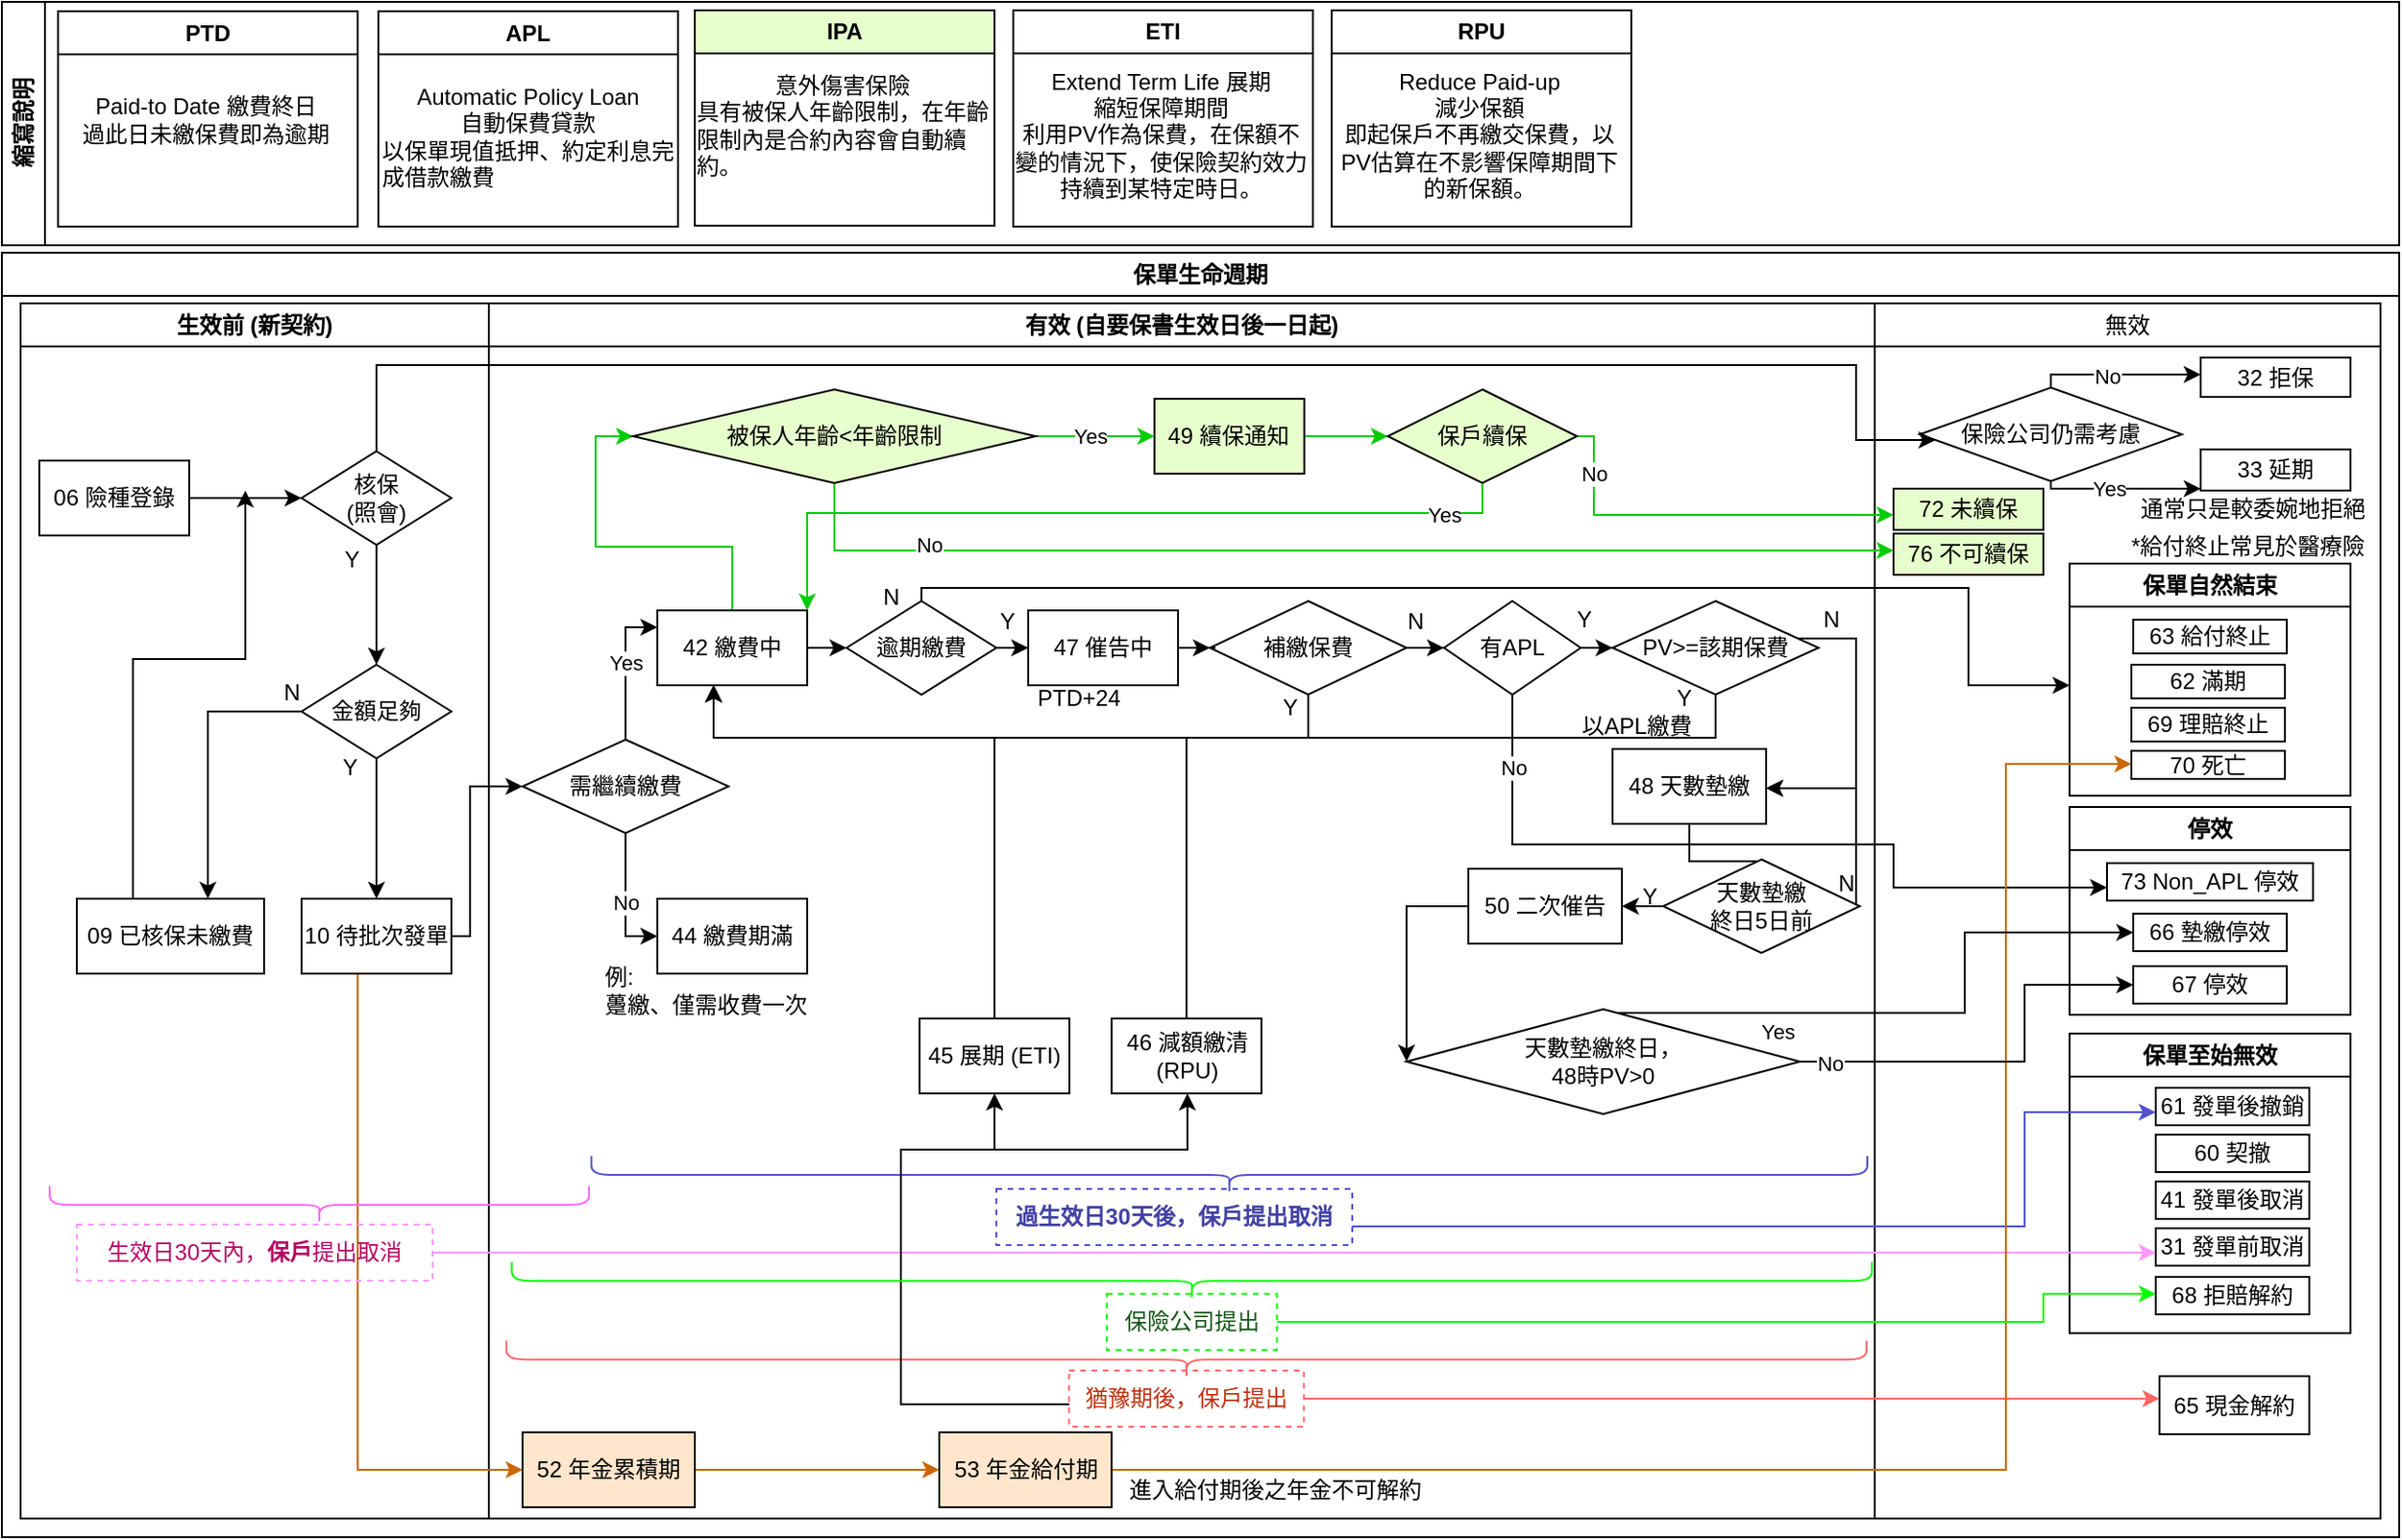 <mxfile version="20.8.5" type="github">
  <diagram name="Page-1" id="74e2e168-ea6b-b213-b513-2b3c1d86103e">
    <mxGraphModel dx="1195" dy="637" grid="1" gridSize="10" guides="1" tooltips="1" connect="1" arrows="1" fold="1" page="1" pageScale="1" pageWidth="1100" pageHeight="850" background="none" math="0" shadow="0">
      <root>
        <mxCell id="0" />
        <mxCell id="1" parent="0" />
        <mxCell id="DVyqi5FKeD5EoQhoKruz-1" value="生效前 (新契約)" style="swimlane;whiteSpace=wrap;html=1;" parent="1" vertex="1">
          <mxGeometry x="40" y="181" width="250" height="649" as="geometry" />
        </mxCell>
        <mxCell id="DVyqi5FKeD5EoQhoKruz-2" value="有效 (自要保書生效日後一日起)" style="swimlane;whiteSpace=wrap;html=1;" parent="1" vertex="1">
          <mxGeometry x="290" y="181" width="740" height="649" as="geometry" />
        </mxCell>
        <mxCell id="DVyqi5FKeD5EoQhoKruz-3" value="保單生命週期" style="swimlane;whiteSpace=wrap;html=1;" parent="1" vertex="1">
          <mxGeometry x="30" y="154" width="1280" height="686" as="geometry">
            <mxRectangle x="30" y="154" width="110" height="30" as="alternateBounds" />
          </mxGeometry>
        </mxCell>
        <mxCell id="DVyqi5FKeD5EoQhoKruz-4" value="無效" style="swimlane;whiteSpace=wrap;html=1;fontStyle=0" parent="DVyqi5FKeD5EoQhoKruz-3" vertex="1">
          <mxGeometry x="1000" y="27" width="270" height="649" as="geometry" />
        </mxCell>
        <mxCell id="YKBG0jgpZs3wiLhJpTWU-11" value="32 拒保" style="rounded=0;whiteSpace=wrap;html=1;" parent="DVyqi5FKeD5EoQhoKruz-4" vertex="1">
          <mxGeometry x="174" y="29" width="80" height="21" as="geometry" />
        </mxCell>
        <mxCell id="YKBG0jgpZs3wiLhJpTWU-12" value="33 延期" style="rounded=0;whiteSpace=wrap;html=1;" parent="DVyqi5FKeD5EoQhoKruz-4" vertex="1">
          <mxGeometry x="174" y="78" width="80" height="22" as="geometry" />
        </mxCell>
        <mxCell id="YKBG0jgpZs3wiLhJpTWU-16" style="edgeStyle=orthogonalEdgeStyle;rounded=0;orthogonalLoop=1;jettySize=auto;html=1;" parent="DVyqi5FKeD5EoQhoKruz-4" source="YKBG0jgpZs3wiLhJpTWU-14" target="YKBG0jgpZs3wiLhJpTWU-11" edge="1">
          <mxGeometry relative="1" as="geometry">
            <Array as="points">
              <mxPoint x="94" y="38" />
            </Array>
          </mxGeometry>
        </mxCell>
        <mxCell id="YKBG0jgpZs3wiLhJpTWU-117" value="No" style="edgeLabel;html=1;align=center;verticalAlign=middle;resizable=0;points=[];" parent="YKBG0jgpZs3wiLhJpTWU-16" vertex="1" connectable="0">
          <mxGeometry x="-0.146" y="-1" relative="1" as="geometry">
            <mxPoint as="offset" />
          </mxGeometry>
        </mxCell>
        <mxCell id="YKBG0jgpZs3wiLhJpTWU-17" style="edgeStyle=orthogonalEdgeStyle;rounded=0;orthogonalLoop=1;jettySize=auto;html=1;" parent="DVyqi5FKeD5EoQhoKruz-4" source="YKBG0jgpZs3wiLhJpTWU-14" target="YKBG0jgpZs3wiLhJpTWU-12" edge="1">
          <mxGeometry relative="1" as="geometry">
            <Array as="points">
              <mxPoint x="94" y="99" />
            </Array>
          </mxGeometry>
        </mxCell>
        <mxCell id="YKBG0jgpZs3wiLhJpTWU-116" value="Yes" style="edgeLabel;html=1;align=center;verticalAlign=middle;resizable=0;points=[];" parent="YKBG0jgpZs3wiLhJpTWU-17" vertex="1" connectable="0">
          <mxGeometry x="-0.167" relative="1" as="geometry">
            <mxPoint as="offset" />
          </mxGeometry>
        </mxCell>
        <mxCell id="YKBG0jgpZs3wiLhJpTWU-14" value="保險公司仍需考慮" style="rhombus;whiteSpace=wrap;html=1;" parent="DVyqi5FKeD5EoQhoKruz-4" vertex="1">
          <mxGeometry x="24" y="45" width="140" height="50" as="geometry" />
        </mxCell>
        <mxCell id="YKBG0jgpZs3wiLhJpTWU-21" value="通常只是較委婉地拒絕" style="text;html=1;strokeColor=none;fillColor=none;align=left;verticalAlign=middle;whiteSpace=wrap;rounded=0;" parent="DVyqi5FKeD5EoQhoKruz-4" vertex="1">
          <mxGeometry x="140" y="95" width="130" height="30" as="geometry" />
        </mxCell>
        <mxCell id="YKBG0jgpZs3wiLhJpTWU-92" value="保單自然結束" style="swimlane;whiteSpace=wrap;html=1;" parent="DVyqi5FKeD5EoQhoKruz-4" vertex="1">
          <mxGeometry x="104" y="139" width="150" height="124" as="geometry">
            <mxRectangle x="104" y="139" width="110" height="30" as="alternateBounds" />
          </mxGeometry>
        </mxCell>
        <mxCell id="YKBG0jgpZs3wiLhJpTWU-93" value="62 滿期" style="rounded=0;whiteSpace=wrap;html=1;" parent="YKBG0jgpZs3wiLhJpTWU-92" vertex="1">
          <mxGeometry x="33" y="54" width="82" height="18" as="geometry" />
        </mxCell>
        <mxCell id="YKBG0jgpZs3wiLhJpTWU-94" value="69 理賠終止" style="rounded=0;whiteSpace=wrap;html=1;" parent="YKBG0jgpZs3wiLhJpTWU-92" vertex="1">
          <mxGeometry x="33" y="77" width="82" height="18" as="geometry" />
        </mxCell>
        <mxCell id="YKBG0jgpZs3wiLhJpTWU-95" value="70 死亡" style="rounded=0;whiteSpace=wrap;html=1;" parent="YKBG0jgpZs3wiLhJpTWU-92" vertex="1">
          <mxGeometry x="33" y="100" width="82" height="15" as="geometry" />
        </mxCell>
        <mxCell id="YKBG0jgpZs3wiLhJpTWU-201" value="63 給付終止" style="rounded=0;whiteSpace=wrap;html=1;" parent="YKBG0jgpZs3wiLhJpTWU-92" vertex="1">
          <mxGeometry x="34" y="30" width="82" height="18" as="geometry" />
        </mxCell>
        <mxCell id="YKBG0jgpZs3wiLhJpTWU-96" value="停效" style="swimlane;whiteSpace=wrap;html=1;" parent="DVyqi5FKeD5EoQhoKruz-4" vertex="1">
          <mxGeometry x="104" y="269" width="150" height="111" as="geometry" />
        </mxCell>
        <mxCell id="YKBG0jgpZs3wiLhJpTWU-34" value="73 Non_APL 停效" style="rounded=0;whiteSpace=wrap;html=1;" parent="YKBG0jgpZs3wiLhJpTWU-96" vertex="1">
          <mxGeometry x="20" y="30" width="110" height="20" as="geometry" />
        </mxCell>
        <mxCell id="YKBG0jgpZs3wiLhJpTWU-78" value="67 停效" style="rounded=0;whiteSpace=wrap;html=1;" parent="YKBG0jgpZs3wiLhJpTWU-96" vertex="1">
          <mxGeometry x="34" y="85" width="82" height="20" as="geometry" />
        </mxCell>
        <mxCell id="YKBG0jgpZs3wiLhJpTWU-77" value="66 墊繳停效" style="rounded=0;whiteSpace=wrap;html=1;" parent="YKBG0jgpZs3wiLhJpTWU-96" vertex="1">
          <mxGeometry x="34" y="57" width="82" height="20" as="geometry" />
        </mxCell>
        <mxCell id="YKBG0jgpZs3wiLhJpTWU-100" value="31 發單前取消" style="rounded=0;whiteSpace=wrap;html=1;" parent="DVyqi5FKeD5EoQhoKruz-4" vertex="1">
          <mxGeometry x="150" y="494" width="82" height="20" as="geometry" />
        </mxCell>
        <mxCell id="YKBG0jgpZs3wiLhJpTWU-103" value="41 發單後取消" style="rounded=0;whiteSpace=wrap;html=1;" parent="DVyqi5FKeD5EoQhoKruz-4" vertex="1">
          <mxGeometry x="150" y="469" width="82" height="20" as="geometry" />
        </mxCell>
        <mxCell id="YKBG0jgpZs3wiLhJpTWU-104" value="60 契撤" style="rounded=0;whiteSpace=wrap;html=1;" parent="DVyqi5FKeD5EoQhoKruz-4" vertex="1">
          <mxGeometry x="150" y="444" width="82" height="20" as="geometry" />
        </mxCell>
        <mxCell id="YKBG0jgpZs3wiLhJpTWU-106" value="61 發單後撤銷" style="rounded=0;whiteSpace=wrap;html=1;" parent="DVyqi5FKeD5EoQhoKruz-4" vertex="1">
          <mxGeometry x="150" y="419" width="82" height="20" as="geometry" />
        </mxCell>
        <mxCell id="YKBG0jgpZs3wiLhJpTWU-111" value="保單至始無效" style="swimlane;whiteSpace=wrap;html=1;" parent="DVyqi5FKeD5EoQhoKruz-4" vertex="1">
          <mxGeometry x="104" y="390" width="150" height="160" as="geometry">
            <mxRectangle x="110" y="156" width="110" height="30" as="alternateBounds" />
          </mxGeometry>
        </mxCell>
        <mxCell id="YKBG0jgpZs3wiLhJpTWU-190" value="68 拒賠解約" style="rounded=0;whiteSpace=wrap;html=1;" parent="YKBG0jgpZs3wiLhJpTWU-111" vertex="1">
          <mxGeometry x="46" y="130" width="82" height="20" as="geometry" />
        </mxCell>
        <mxCell id="YKBG0jgpZs3wiLhJpTWU-126" value="65 現金解約" style="rounded=0;whiteSpace=wrap;html=1;" parent="DVyqi5FKeD5EoQhoKruz-4" vertex="1">
          <mxGeometry x="152" y="573" width="80" height="31" as="geometry" />
        </mxCell>
        <mxCell id="YKBG0jgpZs3wiLhJpTWU-141" value="76 不可續保" style="rounded=0;whiteSpace=wrap;html=1;fillColor=#E6FFCC;" parent="DVyqi5FKeD5EoQhoKruz-4" vertex="1">
          <mxGeometry x="10" y="123" width="80" height="22" as="geometry" />
        </mxCell>
        <mxCell id="YKBG0jgpZs3wiLhJpTWU-174" value="72 未續保" style="rounded=0;whiteSpace=wrap;html=1;fillColor=#E6FFCC;" parent="DVyqi5FKeD5EoQhoKruz-4" vertex="1">
          <mxGeometry x="10" y="99" width="80" height="22" as="geometry" />
        </mxCell>
        <mxCell id="YKBG0jgpZs3wiLhJpTWU-202" value="*給付終止常見於醫療險" style="text;html=1;strokeColor=none;fillColor=none;align=left;verticalAlign=middle;whiteSpace=wrap;rounded=0;" parent="DVyqi5FKeD5EoQhoKruz-4" vertex="1">
          <mxGeometry x="135" y="115" width="130" height="30" as="geometry" />
        </mxCell>
        <mxCell id="DVyqi5FKeD5EoQhoKruz-7" value="" style="edgeStyle=orthogonalEdgeStyle;rounded=0;orthogonalLoop=1;jettySize=auto;html=1;" parent="DVyqi5FKeD5EoQhoKruz-3" source="DVyqi5FKeD5EoQhoKruz-5" target="DVyqi5FKeD5EoQhoKruz-6" edge="1">
          <mxGeometry relative="1" as="geometry" />
        </mxCell>
        <mxCell id="DVyqi5FKeD5EoQhoKruz-5" value="06 險種登錄" style="rounded=0;whiteSpace=wrap;html=1;" parent="DVyqi5FKeD5EoQhoKruz-3" vertex="1">
          <mxGeometry x="20" y="111" width="80" height="40" as="geometry" />
        </mxCell>
        <mxCell id="DVyqi5FKeD5EoQhoKruz-12" value="" style="edgeStyle=orthogonalEdgeStyle;rounded=0;orthogonalLoop=1;jettySize=auto;html=1;" parent="DVyqi5FKeD5EoQhoKruz-3" source="DVyqi5FKeD5EoQhoKruz-6" target="DVyqi5FKeD5EoQhoKruz-11" edge="1">
          <mxGeometry relative="1" as="geometry" />
        </mxCell>
        <mxCell id="YKBG0jgpZs3wiLhJpTWU-36" style="edgeStyle=orthogonalEdgeStyle;rounded=0;orthogonalLoop=1;jettySize=auto;html=1;" parent="DVyqi5FKeD5EoQhoKruz-3" source="DVyqi5FKeD5EoQhoKruz-6" target="YKBG0jgpZs3wiLhJpTWU-14" edge="1">
          <mxGeometry relative="1" as="geometry">
            <Array as="points">
              <mxPoint x="200" y="60" />
              <mxPoint x="990" y="60" />
              <mxPoint x="990" y="100" />
            </Array>
          </mxGeometry>
        </mxCell>
        <mxCell id="DVyqi5FKeD5EoQhoKruz-6" value="核保&lt;br&gt;(照會)" style="rhombus;whiteSpace=wrap;html=1;" parent="DVyqi5FKeD5EoQhoKruz-3" vertex="1">
          <mxGeometry x="160" y="106" width="80" height="50" as="geometry" />
        </mxCell>
        <mxCell id="YKBG0jgpZs3wiLhJpTWU-3" style="edgeStyle=orthogonalEdgeStyle;rounded=0;orthogonalLoop=1;jettySize=auto;html=1;entryX=0;entryY=0.5;entryDx=0;entryDy=0;" parent="DVyqi5FKeD5EoQhoKruz-3" source="DVyqi5FKeD5EoQhoKruz-9" target="DVyqi5FKeD5EoQhoKruz-30" edge="1">
          <mxGeometry relative="1" as="geometry">
            <Array as="points">
              <mxPoint x="250" y="365" />
              <mxPoint x="250" y="285" />
            </Array>
          </mxGeometry>
        </mxCell>
        <mxCell id="YKBG0jgpZs3wiLhJpTWU-180" style="edgeStyle=orthogonalEdgeStyle;rounded=0;orthogonalLoop=1;jettySize=auto;html=1;strokeColor=#CC6600;" parent="DVyqi5FKeD5EoQhoKruz-3" source="DVyqi5FKeD5EoQhoKruz-9" target="YKBG0jgpZs3wiLhJpTWU-178" edge="1">
          <mxGeometry relative="1" as="geometry">
            <Array as="points">
              <mxPoint x="190" y="650" />
            </Array>
          </mxGeometry>
        </mxCell>
        <mxCell id="DVyqi5FKeD5EoQhoKruz-9" value="10 待批次發單" style="rounded=0;whiteSpace=wrap;html=1;" parent="DVyqi5FKeD5EoQhoKruz-3" vertex="1">
          <mxGeometry x="160" y="345" width="80" height="40" as="geometry" />
        </mxCell>
        <mxCell id="DVyqi5FKeD5EoQhoKruz-22" style="edgeStyle=orthogonalEdgeStyle;rounded=0;orthogonalLoop=1;jettySize=auto;html=1;startArrow=none;" parent="DVyqi5FKeD5EoQhoKruz-3" target="DVyqi5FKeD5EoQhoKruz-14" edge="1">
          <mxGeometry relative="1" as="geometry">
            <mxPoint x="110" y="260" as="sourcePoint" />
            <Array as="points">
              <mxPoint x="110" y="260" />
            </Array>
          </mxGeometry>
        </mxCell>
        <mxCell id="DVyqi5FKeD5EoQhoKruz-23" style="edgeStyle=orthogonalEdgeStyle;rounded=0;orthogonalLoop=1;jettySize=auto;html=1;" parent="DVyqi5FKeD5EoQhoKruz-3" source="DVyqi5FKeD5EoQhoKruz-11" target="DVyqi5FKeD5EoQhoKruz-9" edge="1">
          <mxGeometry relative="1" as="geometry">
            <Array as="points">
              <mxPoint x="200" y="340" />
              <mxPoint x="200" y="340" />
            </Array>
          </mxGeometry>
        </mxCell>
        <mxCell id="DVyqi5FKeD5EoQhoKruz-11" value="金額足夠" style="rhombus;whiteSpace=wrap;html=1;" parent="DVyqi5FKeD5EoQhoKruz-3" vertex="1">
          <mxGeometry x="160" y="220" width="80" height="50" as="geometry" />
        </mxCell>
        <mxCell id="DVyqi5FKeD5EoQhoKruz-13" value="Y" style="text;html=1;strokeColor=none;fillColor=none;align=center;verticalAlign=middle;whiteSpace=wrap;rounded=0;" parent="DVyqi5FKeD5EoQhoKruz-3" vertex="1">
          <mxGeometry x="172" y="149" width="30" height="30" as="geometry" />
        </mxCell>
        <mxCell id="DVyqi5FKeD5EoQhoKruz-14" value="09 已核保未繳費" style="rounded=0;whiteSpace=wrap;html=1;" parent="DVyqi5FKeD5EoQhoKruz-3" vertex="1">
          <mxGeometry x="40" y="345" width="100" height="40" as="geometry" />
        </mxCell>
        <mxCell id="DVyqi5FKeD5EoQhoKruz-24" value="Y" style="text;html=1;strokeColor=none;fillColor=none;align=center;verticalAlign=middle;whiteSpace=wrap;rounded=0;" parent="DVyqi5FKeD5EoQhoKruz-3" vertex="1">
          <mxGeometry x="171" y="260" width="30" height="30" as="geometry" />
        </mxCell>
        <mxCell id="DVyqi5FKeD5EoQhoKruz-26" value="" style="edgeStyle=orthogonalEdgeStyle;rounded=0;orthogonalLoop=1;jettySize=auto;html=1;endArrow=none;" parent="DVyqi5FKeD5EoQhoKruz-3" source="DVyqi5FKeD5EoQhoKruz-11" edge="1">
          <mxGeometry relative="1" as="geometry">
            <mxPoint x="150" y="335" as="sourcePoint" />
            <mxPoint x="110" y="260" as="targetPoint" />
            <Array as="points">
              <mxPoint x="110" y="245" />
            </Array>
          </mxGeometry>
        </mxCell>
        <mxCell id="DVyqi5FKeD5EoQhoKruz-27" value="N" style="text;html=1;strokeColor=none;fillColor=none;align=center;verticalAlign=middle;whiteSpace=wrap;rounded=0;" parent="DVyqi5FKeD5EoQhoKruz-3" vertex="1">
          <mxGeometry x="140" y="220" width="30" height="30" as="geometry" />
        </mxCell>
        <mxCell id="YKBG0jgpZs3wiLhJpTWU-4" style="edgeStyle=orthogonalEdgeStyle;rounded=0;orthogonalLoop=1;jettySize=auto;html=1;" parent="DVyqi5FKeD5EoQhoKruz-3" source="DVyqi5FKeD5EoQhoKruz-30" target="YKBG0jgpZs3wiLhJpTWU-2" edge="1">
          <mxGeometry relative="1" as="geometry">
            <Array as="points">
              <mxPoint x="333" y="200" />
            </Array>
          </mxGeometry>
        </mxCell>
        <mxCell id="YKBG0jgpZs3wiLhJpTWU-119" value="Yes" style="edgeLabel;html=1;align=center;verticalAlign=middle;resizable=0;points=[];" parent="YKBG0jgpZs3wiLhJpTWU-4" vertex="1" connectable="0">
          <mxGeometry x="0.074" relative="1" as="geometry">
            <mxPoint as="offset" />
          </mxGeometry>
        </mxCell>
        <mxCell id="YKBG0jgpZs3wiLhJpTWU-5" style="edgeStyle=orthogonalEdgeStyle;rounded=0;orthogonalLoop=1;jettySize=auto;html=1;" parent="DVyqi5FKeD5EoQhoKruz-3" source="DVyqi5FKeD5EoQhoKruz-30" target="YKBG0jgpZs3wiLhJpTWU-1" edge="1">
          <mxGeometry relative="1" as="geometry">
            <Array as="points">
              <mxPoint x="333" y="365" />
            </Array>
          </mxGeometry>
        </mxCell>
        <mxCell id="YKBG0jgpZs3wiLhJpTWU-118" value="No" style="edgeLabel;html=1;align=center;verticalAlign=middle;resizable=0;points=[];" parent="YKBG0jgpZs3wiLhJpTWU-5" vertex="1" connectable="0">
          <mxGeometry x="0.028" relative="1" as="geometry">
            <mxPoint as="offset" />
          </mxGeometry>
        </mxCell>
        <mxCell id="DVyqi5FKeD5EoQhoKruz-30" value="需繼續繳費" style="rhombus;whiteSpace=wrap;html=1;" parent="DVyqi5FKeD5EoQhoKruz-3" vertex="1">
          <mxGeometry x="278" y="260" width="110" height="50" as="geometry" />
        </mxCell>
        <mxCell id="YKBG0jgpZs3wiLhJpTWU-1" value="44 繳費期滿" style="rounded=0;whiteSpace=wrap;html=1;" parent="DVyqi5FKeD5EoQhoKruz-3" vertex="1">
          <mxGeometry x="350" y="345" width="80" height="40" as="geometry" />
        </mxCell>
        <mxCell id="YKBG0jgpZs3wiLhJpTWU-26" value="" style="edgeStyle=orthogonalEdgeStyle;rounded=0;orthogonalLoop=1;jettySize=auto;html=1;" parent="DVyqi5FKeD5EoQhoKruz-3" source="YKBG0jgpZs3wiLhJpTWU-2" target="YKBG0jgpZs3wiLhJpTWU-23" edge="1">
          <mxGeometry relative="1" as="geometry" />
        </mxCell>
        <mxCell id="YKBG0jgpZs3wiLhJpTWU-138" style="edgeStyle=orthogonalEdgeStyle;rounded=0;orthogonalLoop=1;jettySize=auto;html=1;exitX=0.5;exitY=0;exitDx=0;exitDy=0;entryX=0;entryY=0.5;entryDx=0;entryDy=0;strokeColor=#00CC00;" parent="DVyqi5FKeD5EoQhoKruz-3" source="YKBG0jgpZs3wiLhJpTWU-2" target="YKBG0jgpZs3wiLhJpTWU-137" edge="1">
          <mxGeometry relative="1" as="geometry" />
        </mxCell>
        <mxCell id="YKBG0jgpZs3wiLhJpTWU-2" value="42 繳費中" style="rounded=0;whiteSpace=wrap;html=1;" parent="DVyqi5FKeD5EoQhoKruz-3" vertex="1">
          <mxGeometry x="350" y="191" width="80" height="40" as="geometry" />
        </mxCell>
        <mxCell id="YKBG0jgpZs3wiLhJpTWU-8" value="例:&lt;br&gt;躉繳、僅需收費一次" style="text;html=1;strokeColor=none;fillColor=none;align=left;verticalAlign=middle;whiteSpace=wrap;rounded=0;" parent="DVyqi5FKeD5EoQhoKruz-3" vertex="1">
          <mxGeometry x="320" y="379" width="110" height="30" as="geometry" />
        </mxCell>
        <mxCell id="YKBG0jgpZs3wiLhJpTWU-30" value="" style="edgeStyle=orthogonalEdgeStyle;rounded=0;orthogonalLoop=1;jettySize=auto;html=1;" parent="DVyqi5FKeD5EoQhoKruz-3" source="YKBG0jgpZs3wiLhJpTWU-23" target="YKBG0jgpZs3wiLhJpTWU-27" edge="1">
          <mxGeometry relative="1" as="geometry" />
        </mxCell>
        <mxCell id="YKBG0jgpZs3wiLhJpTWU-23" value="逾期繳費" style="rhombus;whiteSpace=wrap;html=1;" parent="DVyqi5FKeD5EoQhoKruz-3" vertex="1">
          <mxGeometry x="451" y="186" width="80" height="50" as="geometry" />
        </mxCell>
        <mxCell id="YKBG0jgpZs3wiLhJpTWU-52" value="" style="edgeStyle=orthogonalEdgeStyle;rounded=0;orthogonalLoop=1;jettySize=auto;html=1;" parent="DVyqi5FKeD5EoQhoKruz-3" source="YKBG0jgpZs3wiLhJpTWU-25" target="YKBG0jgpZs3wiLhJpTWU-50" edge="1">
          <mxGeometry relative="1" as="geometry">
            <mxPoint x="756" y="205" as="sourcePoint" />
            <mxPoint x="819" y="210" as="targetPoint" />
          </mxGeometry>
        </mxCell>
        <mxCell id="YKBG0jgpZs3wiLhJpTWU-25" value="補繳保費" style="rhombus;whiteSpace=wrap;html=1;" parent="DVyqi5FKeD5EoQhoKruz-3" vertex="1">
          <mxGeometry x="645" y="186" width="105" height="50" as="geometry" />
        </mxCell>
        <mxCell id="YKBG0jgpZs3wiLhJpTWU-32" value="" style="edgeStyle=orthogonalEdgeStyle;rounded=0;orthogonalLoop=1;jettySize=auto;html=1;" parent="DVyqi5FKeD5EoQhoKruz-3" source="YKBG0jgpZs3wiLhJpTWU-27" target="YKBG0jgpZs3wiLhJpTWU-25" edge="1">
          <mxGeometry relative="1" as="geometry" />
        </mxCell>
        <mxCell id="YKBG0jgpZs3wiLhJpTWU-27" value="47 催告中" style="rounded=0;whiteSpace=wrap;html=1;" parent="DVyqi5FKeD5EoQhoKruz-3" vertex="1">
          <mxGeometry x="548" y="191" width="80" height="40" as="geometry" />
        </mxCell>
        <mxCell id="YKBG0jgpZs3wiLhJpTWU-31" value="PTD+24&amp;nbsp; &amp;nbsp;" style="text;html=1;strokeColor=none;fillColor=none;align=left;verticalAlign=middle;whiteSpace=wrap;rounded=0;" parent="DVyqi5FKeD5EoQhoKruz-3" vertex="1">
          <mxGeometry x="551" y="234" width="55" height="21" as="geometry" />
        </mxCell>
        <mxCell id="YKBG0jgpZs3wiLhJpTWU-33" value="Y" style="text;html=1;strokeColor=none;fillColor=none;align=center;verticalAlign=middle;whiteSpace=wrap;rounded=0;" parent="DVyqi5FKeD5EoQhoKruz-3" vertex="1">
          <mxGeometry x="522" y="182" width="30" height="30" as="geometry" />
        </mxCell>
        <mxCell id="YKBG0jgpZs3wiLhJpTWU-38" style="edgeStyle=orthogonalEdgeStyle;rounded=0;orthogonalLoop=1;jettySize=auto;html=1;" parent="DVyqi5FKeD5EoQhoKruz-3" source="YKBG0jgpZs3wiLhJpTWU-25" target="YKBG0jgpZs3wiLhJpTWU-2" edge="1">
          <mxGeometry relative="1" as="geometry">
            <mxPoint x="380" y="231" as="targetPoint" />
            <Array as="points">
              <mxPoint x="698" y="259" />
              <mxPoint x="380" y="259" />
            </Array>
          </mxGeometry>
        </mxCell>
        <mxCell id="YKBG0jgpZs3wiLhJpTWU-39" value="N" style="text;html=1;strokeColor=none;fillColor=none;align=center;verticalAlign=middle;whiteSpace=wrap;rounded=0;" parent="DVyqi5FKeD5EoQhoKruz-3" vertex="1">
          <mxGeometry x="460" y="169" width="30" height="30" as="geometry" />
        </mxCell>
        <mxCell id="YKBG0jgpZs3wiLhJpTWU-41" value="Y" style="text;html=1;strokeColor=none;fillColor=none;align=center;verticalAlign=middle;whiteSpace=wrap;rounded=0;" parent="DVyqi5FKeD5EoQhoKruz-3" vertex="1">
          <mxGeometry x="673" y="228" width="30" height="30" as="geometry" />
        </mxCell>
        <mxCell id="YKBG0jgpZs3wiLhJpTWU-56" value="" style="edgeStyle=orthogonalEdgeStyle;rounded=0;orthogonalLoop=1;jettySize=auto;html=1;" parent="DVyqi5FKeD5EoQhoKruz-3" source="YKBG0jgpZs3wiLhJpTWU-50" target="YKBG0jgpZs3wiLhJpTWU-55" edge="1">
          <mxGeometry relative="1" as="geometry" />
        </mxCell>
        <mxCell id="YKBG0jgpZs3wiLhJpTWU-80" style="edgeStyle=orthogonalEdgeStyle;rounded=0;orthogonalLoop=1;jettySize=auto;html=1;" parent="DVyqi5FKeD5EoQhoKruz-3" source="YKBG0jgpZs3wiLhJpTWU-50" target="YKBG0jgpZs3wiLhJpTWU-34" edge="1">
          <mxGeometry relative="1" as="geometry">
            <Array as="points">
              <mxPoint x="807" y="316" />
              <mxPoint x="1010" y="316" />
              <mxPoint x="1010" y="339" />
            </Array>
          </mxGeometry>
        </mxCell>
        <mxCell id="luWGtcXzIiGq4tfVUzIx-4" value="No" style="edgeLabel;html=1;align=center;verticalAlign=middle;resizable=0;points=[];fontColor=#000000;" vertex="1" connectable="0" parent="YKBG0jgpZs3wiLhJpTWU-80">
          <mxGeometry x="-0.723" y="-1" relative="1" as="geometry">
            <mxPoint x="1" y="-19" as="offset" />
          </mxGeometry>
        </mxCell>
        <mxCell id="YKBG0jgpZs3wiLhJpTWU-50" value="有APL" style="rhombus;whiteSpace=wrap;html=1;" parent="DVyqi5FKeD5EoQhoKruz-3" vertex="1">
          <mxGeometry x="770" y="186" width="73" height="50" as="geometry" />
        </mxCell>
        <mxCell id="YKBG0jgpZs3wiLhJpTWU-53" value="N" style="text;html=1;strokeColor=none;fillColor=none;align=center;verticalAlign=middle;whiteSpace=wrap;rounded=0;" parent="DVyqi5FKeD5EoQhoKruz-3" vertex="1">
          <mxGeometry x="740" y="182" width="30" height="30" as="geometry" />
        </mxCell>
        <mxCell id="YKBG0jgpZs3wiLhJpTWU-58" style="edgeStyle=orthogonalEdgeStyle;rounded=0;orthogonalLoop=1;jettySize=auto;html=1;" parent="DVyqi5FKeD5EoQhoKruz-3" target="YKBG0jgpZs3wiLhJpTWU-2" edge="1">
          <mxGeometry relative="1" as="geometry">
            <mxPoint x="915" y="226.0" as="sourcePoint" />
            <mxPoint x="390" y="221.0" as="targetPoint" />
            <Array as="points">
              <mxPoint x="915" y="259" />
              <mxPoint x="380" y="259" />
            </Array>
          </mxGeometry>
        </mxCell>
        <mxCell id="YKBG0jgpZs3wiLhJpTWU-64" style="edgeStyle=orthogonalEdgeStyle;rounded=0;orthogonalLoop=1;jettySize=auto;html=1;" parent="DVyqi5FKeD5EoQhoKruz-3" source="YKBG0jgpZs3wiLhJpTWU-55" target="YKBG0jgpZs3wiLhJpTWU-62" edge="1">
          <mxGeometry relative="1" as="geometry">
            <Array as="points">
              <mxPoint x="990" y="206" />
              <mxPoint x="990" y="286" />
            </Array>
          </mxGeometry>
        </mxCell>
        <mxCell id="YKBG0jgpZs3wiLhJpTWU-55" value="PV&amp;gt;=該期保費" style="rhombus;whiteSpace=wrap;html=1;" parent="DVyqi5FKeD5EoQhoKruz-3" vertex="1">
          <mxGeometry x="860" y="186" width="110" height="50" as="geometry" />
        </mxCell>
        <mxCell id="YKBG0jgpZs3wiLhJpTWU-57" value="Y" style="text;html=1;strokeColor=none;fillColor=none;align=center;verticalAlign=middle;whiteSpace=wrap;rounded=0;" parent="DVyqi5FKeD5EoQhoKruz-3" vertex="1">
          <mxGeometry x="830" y="181" width="30" height="30" as="geometry" />
        </mxCell>
        <mxCell id="YKBG0jgpZs3wiLhJpTWU-60" value="&lt;div style=&quot;text-align: right;&quot;&gt;&lt;span style=&quot;background-color: initial;&quot;&gt;Y&lt;/span&gt;&lt;/div&gt;&lt;div style=&quot;text-align: right;&quot;&gt;&lt;span style=&quot;background-color: initial;&quot;&gt;以APL繳費&lt;/span&gt;&lt;/div&gt;" style="text;html=1;strokeColor=none;fillColor=none;align=center;verticalAlign=middle;whiteSpace=wrap;rounded=0;" parent="DVyqi5FKeD5EoQhoKruz-3" vertex="1">
          <mxGeometry x="823" y="230" width="100" height="30" as="geometry" />
        </mxCell>
        <mxCell id="YKBG0jgpZs3wiLhJpTWU-67" style="edgeStyle=orthogonalEdgeStyle;rounded=0;orthogonalLoop=1;jettySize=auto;html=1;" parent="DVyqi5FKeD5EoQhoKruz-3" source="YKBG0jgpZs3wiLhJpTWU-62" target="YKBG0jgpZs3wiLhJpTWU-66" edge="1">
          <mxGeometry relative="1" as="geometry" />
        </mxCell>
        <mxCell id="YKBG0jgpZs3wiLhJpTWU-62" value="48 天數墊繳" style="rounded=0;whiteSpace=wrap;html=1;" parent="DVyqi5FKeD5EoQhoKruz-3" vertex="1">
          <mxGeometry x="860" y="265" width="82" height="40" as="geometry" />
        </mxCell>
        <mxCell id="YKBG0jgpZs3wiLhJpTWU-65" value="N" style="text;html=1;strokeColor=none;fillColor=none;align=center;verticalAlign=middle;whiteSpace=wrap;rounded=0;" parent="DVyqi5FKeD5EoQhoKruz-3" vertex="1">
          <mxGeometry x="962" y="181" width="30" height="30" as="geometry" />
        </mxCell>
        <mxCell id="YKBG0jgpZs3wiLhJpTWU-69" style="edgeStyle=orthogonalEdgeStyle;rounded=0;orthogonalLoop=1;jettySize=auto;html=1;" parent="DVyqi5FKeD5EoQhoKruz-3" source="YKBG0jgpZs3wiLhJpTWU-66" target="YKBG0jgpZs3wiLhJpTWU-68" edge="1">
          <mxGeometry relative="1" as="geometry" />
        </mxCell>
        <mxCell id="YKBG0jgpZs3wiLhJpTWU-72" style="edgeStyle=orthogonalEdgeStyle;rounded=0;orthogonalLoop=1;jettySize=auto;html=1;" parent="DVyqi5FKeD5EoQhoKruz-3" source="YKBG0jgpZs3wiLhJpTWU-66" target="YKBG0jgpZs3wiLhJpTWU-62" edge="1">
          <mxGeometry relative="1" as="geometry">
            <Array as="points">
              <mxPoint x="990" y="286" />
            </Array>
          </mxGeometry>
        </mxCell>
        <mxCell id="YKBG0jgpZs3wiLhJpTWU-66" value="天數墊繳&lt;br&gt;終日5日前" style="rhombus;whiteSpace=wrap;html=1;" parent="DVyqi5FKeD5EoQhoKruz-3" vertex="1">
          <mxGeometry x="887" y="324" width="105" height="50" as="geometry" />
        </mxCell>
        <mxCell id="YKBG0jgpZs3wiLhJpTWU-74" style="edgeStyle=orthogonalEdgeStyle;rounded=0;orthogonalLoop=1;jettySize=auto;html=1;" parent="DVyqi5FKeD5EoQhoKruz-3" source="YKBG0jgpZs3wiLhJpTWU-68" target="YKBG0jgpZs3wiLhJpTWU-195" edge="1">
          <mxGeometry relative="1" as="geometry">
            <mxPoint x="759" y="349" as="targetPoint" />
            <Array as="points">
              <mxPoint x="750" y="349" />
            </Array>
          </mxGeometry>
        </mxCell>
        <mxCell id="YKBG0jgpZs3wiLhJpTWU-68" value="50 二次催告" style="rounded=0;whiteSpace=wrap;html=1;" parent="DVyqi5FKeD5EoQhoKruz-3" vertex="1">
          <mxGeometry x="783" y="329" width="82" height="40" as="geometry" />
        </mxCell>
        <mxCell id="YKBG0jgpZs3wiLhJpTWU-70" value="N" style="text;html=1;strokeColor=none;fillColor=none;align=center;verticalAlign=middle;whiteSpace=wrap;rounded=0;" parent="DVyqi5FKeD5EoQhoKruz-3" vertex="1">
          <mxGeometry x="970" y="322" width="30" height="30" as="geometry" />
        </mxCell>
        <mxCell id="YKBG0jgpZs3wiLhJpTWU-71" value="Y" style="text;html=1;strokeColor=none;fillColor=none;align=center;verticalAlign=middle;whiteSpace=wrap;rounded=0;" parent="DVyqi5FKeD5EoQhoKruz-3" vertex="1">
          <mxGeometry x="865" y="329" width="30" height="30" as="geometry" />
        </mxCell>
        <mxCell id="YKBG0jgpZs3wiLhJpTWU-35" style="edgeStyle=orthogonalEdgeStyle;rounded=0;orthogonalLoop=1;jettySize=auto;html=1;" parent="DVyqi5FKeD5EoQhoKruz-3" source="YKBG0jgpZs3wiLhJpTWU-23" target="YKBG0jgpZs3wiLhJpTWU-92" edge="1">
          <mxGeometry relative="1" as="geometry">
            <mxPoint x="1100" y="231" as="targetPoint" />
            <Array as="points">
              <mxPoint x="491" y="179" />
              <mxPoint x="1050" y="179" />
              <mxPoint x="1050" y="231" />
            </Array>
          </mxGeometry>
        </mxCell>
        <mxCell id="YKBG0jgpZs3wiLhJpTWU-97" value="" style="shape=curlyBracket;whiteSpace=wrap;html=1;rounded=1;flipH=1;labelPosition=right;verticalLabelPosition=middle;align=left;verticalAlign=middle;rotation=90;fillColor=#FF66FF;strokeColor=#FF66FF;" parent="DVyqi5FKeD5EoQhoKruz-3" vertex="1">
          <mxGeometry x="159.5" y="364.5" width="20" height="288" as="geometry" />
        </mxCell>
        <mxCell id="YKBG0jgpZs3wiLhJpTWU-98" value="生效日30天內，&lt;b&gt;保戶&lt;/b&gt;提出取消" style="text;html=1;strokeColor=#FF99FF;fillColor=none;align=center;verticalAlign=middle;whiteSpace=wrap;rounded=0;dashed=1;fontColor=#b50864;" parent="DVyqi5FKeD5EoQhoKruz-3" vertex="1">
          <mxGeometry x="40" y="519" width="190" height="30" as="geometry" />
        </mxCell>
        <mxCell id="YKBG0jgpZs3wiLhJpTWU-99" style="edgeStyle=orthogonalEdgeStyle;rounded=0;orthogonalLoop=1;jettySize=auto;html=1;strokeColor=#FF99FF;" parent="DVyqi5FKeD5EoQhoKruz-3" source="YKBG0jgpZs3wiLhJpTWU-98" target="YKBG0jgpZs3wiLhJpTWU-100" edge="1">
          <mxGeometry relative="1" as="geometry">
            <mxPoint x="1140" y="529" as="targetPoint" />
            <Array as="points">
              <mxPoint x="920" y="534" />
              <mxPoint x="920" y="534" />
            </Array>
          </mxGeometry>
        </mxCell>
        <mxCell id="YKBG0jgpZs3wiLhJpTWU-101" value="" style="shape=curlyBracket;whiteSpace=wrap;html=1;rounded=1;flipH=1;labelPosition=right;verticalLabelPosition=middle;align=left;verticalAlign=middle;rotation=90;strokeColor=#5252CC;" parent="DVyqi5FKeD5EoQhoKruz-3" vertex="1">
          <mxGeometry x="645.38" y="151.88" width="20" height="681.25" as="geometry" />
        </mxCell>
        <mxCell id="YKBG0jgpZs3wiLhJpTWU-123" style="edgeStyle=orthogonalEdgeStyle;rounded=0;orthogonalLoop=1;jettySize=auto;html=1;strokeColor=#5252CC;" parent="DVyqi5FKeD5EoQhoKruz-3" source="YKBG0jgpZs3wiLhJpTWU-102" target="YKBG0jgpZs3wiLhJpTWU-106" edge="1">
          <mxGeometry relative="1" as="geometry">
            <Array as="points">
              <mxPoint x="1080" y="520" />
              <mxPoint x="1080" y="459" />
            </Array>
          </mxGeometry>
        </mxCell>
        <mxCell id="YKBG0jgpZs3wiLhJpTWU-102" value="過生效日30天後，&lt;span&gt;保戶&lt;/span&gt;提出取消" style="text;html=1;strokeColor=#5252CC;fillColor=none;align=center;verticalAlign=middle;whiteSpace=wrap;rounded=0;fontColor=#4242A3;fontStyle=1;dashed=1;" parent="DVyqi5FKeD5EoQhoKruz-3" vertex="1">
          <mxGeometry x="531" y="500" width="190" height="30" as="geometry" />
        </mxCell>
        <mxCell id="YKBG0jgpZs3wiLhJpTWU-124" value="" style="shape=curlyBracket;whiteSpace=wrap;html=1;rounded=1;flipH=1;labelPosition=right;verticalLabelPosition=middle;align=left;verticalAlign=middle;rotation=90;strokeColor=#FF6666;" parent="DVyqi5FKeD5EoQhoKruz-3" vertex="1">
          <mxGeometry x="622.5" y="228" width="20" height="726.25" as="geometry" />
        </mxCell>
        <mxCell id="YKBG0jgpZs3wiLhJpTWU-127" style="edgeStyle=orthogonalEdgeStyle;rounded=0;orthogonalLoop=1;jettySize=auto;html=1;strokeColor=#FF6666;" parent="DVyqi5FKeD5EoQhoKruz-3" source="YKBG0jgpZs3wiLhJpTWU-125" target="YKBG0jgpZs3wiLhJpTWU-126" edge="1">
          <mxGeometry relative="1" as="geometry">
            <Array as="points">
              <mxPoint x="1204" y="615" />
            </Array>
          </mxGeometry>
        </mxCell>
        <mxCell id="YKBG0jgpZs3wiLhJpTWU-130" style="edgeStyle=orthogonalEdgeStyle;rounded=0;orthogonalLoop=1;jettySize=auto;html=1;" parent="DVyqi5FKeD5EoQhoKruz-3" source="YKBG0jgpZs3wiLhJpTWU-125" target="YKBG0jgpZs3wiLhJpTWU-129" edge="1">
          <mxGeometry relative="1" as="geometry">
            <Array as="points">
              <mxPoint x="480" y="615" />
              <mxPoint x="480" y="479" />
              <mxPoint x="633" y="479" />
            </Array>
          </mxGeometry>
        </mxCell>
        <mxCell id="YKBG0jgpZs3wiLhJpTWU-131" style="edgeStyle=orthogonalEdgeStyle;rounded=0;orthogonalLoop=1;jettySize=auto;html=1;" parent="DVyqi5FKeD5EoQhoKruz-3" source="YKBG0jgpZs3wiLhJpTWU-125" target="YKBG0jgpZs3wiLhJpTWU-128" edge="1">
          <mxGeometry relative="1" as="geometry">
            <Array as="points">
              <mxPoint x="480" y="615" />
              <mxPoint x="480" y="479" />
              <mxPoint x="530" y="479" />
            </Array>
          </mxGeometry>
        </mxCell>
        <mxCell id="YKBG0jgpZs3wiLhJpTWU-125" value="猶豫期後，保戶提出" style="text;html=1;strokeColor=#FF6666;fillColor=none;align=center;verticalAlign=middle;whiteSpace=wrap;rounded=0;dashed=1;fontColor=#c0300c;" parent="DVyqi5FKeD5EoQhoKruz-3" vertex="1">
          <mxGeometry x="569.81" y="597" width="125.38" height="30" as="geometry" />
        </mxCell>
        <mxCell id="YKBG0jgpZs3wiLhJpTWU-132" style="edgeStyle=orthogonalEdgeStyle;rounded=0;orthogonalLoop=1;jettySize=auto;html=1;" parent="DVyqi5FKeD5EoQhoKruz-3" source="YKBG0jgpZs3wiLhJpTWU-128" target="YKBG0jgpZs3wiLhJpTWU-2" edge="1">
          <mxGeometry relative="1" as="geometry">
            <Array as="points">
              <mxPoint x="530" y="259" />
              <mxPoint x="380" y="259" />
            </Array>
          </mxGeometry>
        </mxCell>
        <mxCell id="YKBG0jgpZs3wiLhJpTWU-128" value="45 展期 (ETI)" style="rounded=0;whiteSpace=wrap;html=1;" parent="DVyqi5FKeD5EoQhoKruz-3" vertex="1">
          <mxGeometry x="490" y="409" width="80" height="40" as="geometry" />
        </mxCell>
        <mxCell id="YKBG0jgpZs3wiLhJpTWU-133" style="edgeStyle=orthogonalEdgeStyle;rounded=0;orthogonalLoop=1;jettySize=auto;html=1;" parent="DVyqi5FKeD5EoQhoKruz-3" source="YKBG0jgpZs3wiLhJpTWU-129" target="YKBG0jgpZs3wiLhJpTWU-2" edge="1">
          <mxGeometry relative="1" as="geometry">
            <Array as="points">
              <mxPoint x="632" y="259" />
              <mxPoint x="380" y="259" />
            </Array>
          </mxGeometry>
        </mxCell>
        <mxCell id="YKBG0jgpZs3wiLhJpTWU-129" value="46 減額繳清 (RPU)" style="rounded=0;whiteSpace=wrap;html=1;" parent="DVyqi5FKeD5EoQhoKruz-3" vertex="1">
          <mxGeometry x="592.5" y="409" width="80" height="40" as="geometry" />
        </mxCell>
        <mxCell id="YKBG0jgpZs3wiLhJpTWU-145" style="edgeStyle=orthogonalEdgeStyle;rounded=0;orthogonalLoop=1;jettySize=auto;html=1;strokeColor=#00CC00;" parent="DVyqi5FKeD5EoQhoKruz-3" source="YKBG0jgpZs3wiLhJpTWU-136" target="YKBG0jgpZs3wiLhJpTWU-144" edge="1">
          <mxGeometry relative="1" as="geometry" />
        </mxCell>
        <mxCell id="YKBG0jgpZs3wiLhJpTWU-136" value="49 續保通知" style="rounded=0;whiteSpace=wrap;html=1;fillColor=#E6FFCC;" parent="DVyqi5FKeD5EoQhoKruz-3" vertex="1">
          <mxGeometry x="615.38" y="78" width="80" height="40" as="geometry" />
        </mxCell>
        <mxCell id="YKBG0jgpZs3wiLhJpTWU-139" style="edgeStyle=orthogonalEdgeStyle;rounded=0;orthogonalLoop=1;jettySize=auto;html=1;strokeColor=#00CC00;" parent="DVyqi5FKeD5EoQhoKruz-3" source="YKBG0jgpZs3wiLhJpTWU-137" target="YKBG0jgpZs3wiLhJpTWU-136" edge="1">
          <mxGeometry relative="1" as="geometry" />
        </mxCell>
        <mxCell id="YKBG0jgpZs3wiLhJpTWU-140" value="Yes" style="edgeLabel;html=1;align=center;verticalAlign=middle;resizable=0;points=[];" parent="YKBG0jgpZs3wiLhJpTWU-139" vertex="1" connectable="0">
          <mxGeometry x="0.094" relative="1" as="geometry">
            <mxPoint x="-6" as="offset" />
          </mxGeometry>
        </mxCell>
        <mxCell id="YKBG0jgpZs3wiLhJpTWU-142" style="edgeStyle=orthogonalEdgeStyle;rounded=0;orthogonalLoop=1;jettySize=auto;html=1;strokeColor=#00CC00;" parent="DVyqi5FKeD5EoQhoKruz-3" source="YKBG0jgpZs3wiLhJpTWU-137" target="YKBG0jgpZs3wiLhJpTWU-141" edge="1">
          <mxGeometry relative="1" as="geometry">
            <mxPoint x="444.529" y="130.993" as="sourcePoint" />
            <mxPoint x="1010" y="149.059" as="targetPoint" />
            <Array as="points">
              <mxPoint x="444" y="159" />
            </Array>
          </mxGeometry>
        </mxCell>
        <mxCell id="YKBG0jgpZs3wiLhJpTWU-143" value="No" style="edgeLabel;html=1;align=center;verticalAlign=middle;resizable=0;points=[];" parent="YKBG0jgpZs3wiLhJpTWU-142" vertex="1" connectable="0">
          <mxGeometry x="-0.712" y="3" relative="1" as="geometry">
            <mxPoint as="offset" />
          </mxGeometry>
        </mxCell>
        <mxCell id="YKBG0jgpZs3wiLhJpTWU-137" value="被保人年齡&amp;lt;年齡限制" style="rhombus;whiteSpace=wrap;html=1;fillColor=#E6FFCC;" parent="DVyqi5FKeD5EoQhoKruz-3" vertex="1">
          <mxGeometry x="337" y="73" width="215" height="50" as="geometry" />
        </mxCell>
        <mxCell id="YKBG0jgpZs3wiLhJpTWU-147" style="edgeStyle=orthogonalEdgeStyle;rounded=0;orthogonalLoop=1;jettySize=auto;html=1;entryX=1;entryY=0;entryDx=0;entryDy=0;strokeColor=#00CC00;" parent="DVyqi5FKeD5EoQhoKruz-3" source="YKBG0jgpZs3wiLhJpTWU-144" target="YKBG0jgpZs3wiLhJpTWU-2" edge="1">
          <mxGeometry relative="1" as="geometry">
            <Array as="points">
              <mxPoint x="790" y="139" />
              <mxPoint x="430" y="139" />
            </Array>
          </mxGeometry>
        </mxCell>
        <mxCell id="YKBG0jgpZs3wiLhJpTWU-148" value="Yes" style="edgeLabel;html=1;align=center;verticalAlign=middle;resizable=0;points=[];" parent="YKBG0jgpZs3wiLhJpTWU-147" vertex="1" connectable="0">
          <mxGeometry x="-0.754" y="-2" relative="1" as="geometry">
            <mxPoint x="16" y="3" as="offset" />
          </mxGeometry>
        </mxCell>
        <mxCell id="YKBG0jgpZs3wiLhJpTWU-175" style="edgeStyle=orthogonalEdgeStyle;rounded=0;orthogonalLoop=1;jettySize=auto;html=1;strokeColor=#00CC00;" parent="DVyqi5FKeD5EoQhoKruz-3" source="YKBG0jgpZs3wiLhJpTWU-144" target="YKBG0jgpZs3wiLhJpTWU-174" edge="1">
          <mxGeometry relative="1" as="geometry">
            <Array as="points">
              <mxPoint x="850" y="98" />
              <mxPoint x="850" y="140" />
            </Array>
          </mxGeometry>
        </mxCell>
        <mxCell id="YKBG0jgpZs3wiLhJpTWU-176" value="No" style="edgeLabel;html=1;align=center;verticalAlign=middle;resizable=0;points=[];" parent="YKBG0jgpZs3wiLhJpTWU-175" vertex="1" connectable="0">
          <mxGeometry x="-0.566" y="-1" relative="1" as="geometry">
            <mxPoint x="1" y="-17" as="offset" />
          </mxGeometry>
        </mxCell>
        <mxCell id="YKBG0jgpZs3wiLhJpTWU-144" value="保戶續保" style="rhombus;whiteSpace=wrap;html=1;fillColor=#E6FFCC;" parent="DVyqi5FKeD5EoQhoKruz-3" vertex="1">
          <mxGeometry x="740" y="73" width="101" height="50" as="geometry" />
        </mxCell>
        <mxCell id="YKBG0jgpZs3wiLhJpTWU-181" style="edgeStyle=orthogonalEdgeStyle;rounded=0;orthogonalLoop=1;jettySize=auto;html=1;strokeColor=#CC6600;" parent="DVyqi5FKeD5EoQhoKruz-3" source="YKBG0jgpZs3wiLhJpTWU-178" target="YKBG0jgpZs3wiLhJpTWU-179" edge="1">
          <mxGeometry relative="1" as="geometry" />
        </mxCell>
        <mxCell id="YKBG0jgpZs3wiLhJpTWU-178" value="52 年金累積期" style="rounded=0;whiteSpace=wrap;html=1;fillColor=#FFE6CC;" parent="DVyqi5FKeD5EoQhoKruz-3" vertex="1">
          <mxGeometry x="278" y="630" width="92" height="40" as="geometry" />
        </mxCell>
        <mxCell id="YKBG0jgpZs3wiLhJpTWU-183" style="edgeStyle=orthogonalEdgeStyle;rounded=0;orthogonalLoop=1;jettySize=auto;html=1;strokeColor=#CC6600;" parent="DVyqi5FKeD5EoQhoKruz-3" source="YKBG0jgpZs3wiLhJpTWU-179" target="YKBG0jgpZs3wiLhJpTWU-95" edge="1">
          <mxGeometry relative="1" as="geometry">
            <Array as="points">
              <mxPoint x="1070" y="650" />
              <mxPoint x="1070" y="273" />
            </Array>
          </mxGeometry>
        </mxCell>
        <mxCell id="YKBG0jgpZs3wiLhJpTWU-179" value="53 年金給付期" style="rounded=0;whiteSpace=wrap;html=1;fillColor=#FFE6CC;" parent="DVyqi5FKeD5EoQhoKruz-3" vertex="1">
          <mxGeometry x="500.5" y="630" width="92" height="40" as="geometry" />
        </mxCell>
        <mxCell id="YKBG0jgpZs3wiLhJpTWU-192" value="" style="shape=curlyBracket;whiteSpace=wrap;html=1;rounded=1;flipH=1;labelPosition=right;verticalLabelPosition=middle;align=left;verticalAlign=middle;rotation=90;strokeColor=#00FF00;" parent="DVyqi5FKeD5EoQhoKruz-3" vertex="1">
          <mxGeometry x="625.38" y="186" width="20" height="726.25" as="geometry" />
        </mxCell>
        <mxCell id="YKBG0jgpZs3wiLhJpTWU-194" style="edgeStyle=orthogonalEdgeStyle;rounded=0;orthogonalLoop=1;jettySize=auto;html=1;strokeColor=#00FF00;" parent="DVyqi5FKeD5EoQhoKruz-3" source="YKBG0jgpZs3wiLhJpTWU-193" target="YKBG0jgpZs3wiLhJpTWU-190" edge="1">
          <mxGeometry relative="1" as="geometry">
            <Array as="points">
              <mxPoint x="1090" y="571" />
              <mxPoint x="1090" y="556" />
            </Array>
          </mxGeometry>
        </mxCell>
        <mxCell id="YKBG0jgpZs3wiLhJpTWU-193" value="保險公司提出" style="text;html=1;strokeColor=#00FF00;fillColor=none;align=center;verticalAlign=middle;whiteSpace=wrap;rounded=0;fontColor=#135315;dashed=1;" parent="DVyqi5FKeD5EoQhoKruz-3" vertex="1">
          <mxGeometry x="589.94" y="556" width="90.87" height="30" as="geometry" />
        </mxCell>
        <mxCell id="YKBG0jgpZs3wiLhJpTWU-196" style="edgeStyle=orthogonalEdgeStyle;rounded=0;orthogonalLoop=1;jettySize=auto;html=1;entryX=0;entryY=0.5;entryDx=0;entryDy=0;strokeColor=#000000;" parent="DVyqi5FKeD5EoQhoKruz-3" source="YKBG0jgpZs3wiLhJpTWU-195" target="YKBG0jgpZs3wiLhJpTWU-77" edge="1">
          <mxGeometry relative="1" as="geometry">
            <Array as="points">
              <mxPoint x="1048" y="406" />
              <mxPoint x="1048" y="363" />
            </Array>
          </mxGeometry>
        </mxCell>
        <mxCell id="YKBG0jgpZs3wiLhJpTWU-197" value="Yes" style="edgeLabel;html=1;align=center;verticalAlign=middle;resizable=0;points=[];" parent="YKBG0jgpZs3wiLhJpTWU-196" vertex="1" connectable="0">
          <mxGeometry x="0.061" y="2" relative="1" as="geometry">
            <mxPoint x="-84" y="12" as="offset" />
          </mxGeometry>
        </mxCell>
        <mxCell id="YKBG0jgpZs3wiLhJpTWU-198" style="edgeStyle=orthogonalEdgeStyle;rounded=0;orthogonalLoop=1;jettySize=auto;html=1;entryX=0;entryY=0.5;entryDx=0;entryDy=0;strokeColor=#000000;" parent="DVyqi5FKeD5EoQhoKruz-3" source="YKBG0jgpZs3wiLhJpTWU-195" target="YKBG0jgpZs3wiLhJpTWU-78" edge="1">
          <mxGeometry relative="1" as="geometry">
            <Array as="points">
              <mxPoint x="1080" y="432" />
              <mxPoint x="1080" y="391" />
            </Array>
          </mxGeometry>
        </mxCell>
        <mxCell id="YKBG0jgpZs3wiLhJpTWU-199" value="No" style="edgeLabel;html=1;align=center;verticalAlign=middle;resizable=0;points=[];" parent="YKBG0jgpZs3wiLhJpTWU-198" vertex="1" connectable="0">
          <mxGeometry x="-0.854" y="-1" relative="1" as="geometry">
            <mxPoint as="offset" />
          </mxGeometry>
        </mxCell>
        <mxCell id="YKBG0jgpZs3wiLhJpTWU-195" value="天數墊繳終日，&lt;br&gt;48時PV&amp;gt;0" style="rhombus;whiteSpace=wrap;html=1;" parent="DVyqi5FKeD5EoQhoKruz-3" vertex="1">
          <mxGeometry x="750" y="404" width="210" height="56" as="geometry" />
        </mxCell>
        <mxCell id="YKBG0jgpZs3wiLhJpTWU-200" value="進入給付期後之年金不可解約" style="text;html=1;strokeColor=none;fillColor=none;align=center;verticalAlign=middle;whiteSpace=wrap;rounded=0;" parent="DVyqi5FKeD5EoQhoKruz-3" vertex="1">
          <mxGeometry x="575.5" y="646" width="207.5" height="30" as="geometry" />
        </mxCell>
        <mxCell id="DVyqi5FKeD5EoQhoKruz-15" style="edgeStyle=orthogonalEdgeStyle;rounded=0;orthogonalLoop=1;jettySize=auto;html=1;" parent="1" source="DVyqi5FKeD5EoQhoKruz-14" edge="1">
          <mxGeometry relative="1" as="geometry">
            <mxPoint x="160" y="281" as="targetPoint" />
            <Array as="points">
              <mxPoint x="100" y="371" />
              <mxPoint x="160" y="371" />
              <mxPoint x="160" y="281" />
            </Array>
          </mxGeometry>
        </mxCell>
        <mxCell id="YKBG0jgpZs3wiLhJpTWU-43" value="縮寫說明" style="swimlane;horizontal=0;whiteSpace=wrap;html=1;" parent="1" vertex="1">
          <mxGeometry x="30" y="20" width="1280" height="130" as="geometry" />
        </mxCell>
        <mxCell id="YKBG0jgpZs3wiLhJpTWU-44" value="PTD" style="swimlane;whiteSpace=wrap;html=1;" parent="YKBG0jgpZs3wiLhJpTWU-43" vertex="1">
          <mxGeometry x="30" y="5" width="160" height="115" as="geometry" />
        </mxCell>
        <mxCell id="YKBG0jgpZs3wiLhJpTWU-45" value="Paid-to Date 繳費終日&lt;br&gt;過此日未繳保費即為逾期" style="text;html=1;strokeColor=none;fillColor=none;align=center;verticalAlign=middle;whiteSpace=wrap;rounded=0;" parent="YKBG0jgpZs3wiLhJpTWU-44" vertex="1">
          <mxGeometry y="42.5" width="158" height="30" as="geometry" />
        </mxCell>
        <mxCell id="YKBG0jgpZs3wiLhJpTWU-46" value="APL" style="swimlane;whiteSpace=wrap;html=1;" parent="YKBG0jgpZs3wiLhJpTWU-43" vertex="1">
          <mxGeometry x="201" y="5" width="160" height="115" as="geometry" />
        </mxCell>
        <mxCell id="YKBG0jgpZs3wiLhJpTWU-47" value="Automatic Policy Loan&lt;br&gt;自動保費貸款&lt;br&gt;&lt;div style=&quot;text-align: left;&quot;&gt;&lt;span style=&quot;background-color: initial;&quot;&gt;以保單現值抵押、約定利息完成借款繳費&lt;/span&gt;&lt;/div&gt;" style="text;html=1;strokeColor=none;fillColor=none;align=center;verticalAlign=middle;whiteSpace=wrap;rounded=0;" parent="YKBG0jgpZs3wiLhJpTWU-46" vertex="1">
          <mxGeometry x="1" y="23" width="158" height="87" as="geometry" />
        </mxCell>
        <mxCell id="YKBG0jgpZs3wiLhJpTWU-185" value="ETI" style="swimlane;whiteSpace=wrap;html=1;" parent="YKBG0jgpZs3wiLhJpTWU-43" vertex="1">
          <mxGeometry x="540" y="4.5" width="160" height="115.5" as="geometry" />
        </mxCell>
        <mxCell id="YKBG0jgpZs3wiLhJpTWU-186" value="Extend Term Life 展期&lt;br&gt;縮短保障期間&lt;br&gt;利用PV作為保費，在保額不變的情況下，使保險契約效力持續到某特定時日。" style="text;html=1;strokeColor=none;fillColor=none;align=center;verticalAlign=middle;whiteSpace=wrap;rounded=0;" parent="YKBG0jgpZs3wiLhJpTWU-185" vertex="1">
          <mxGeometry y="23" width="158" height="87" as="geometry" />
        </mxCell>
        <mxCell id="YKBG0jgpZs3wiLhJpTWU-187" value="RPU" style="swimlane;whiteSpace=wrap;html=1;" parent="YKBG0jgpZs3wiLhJpTWU-43" vertex="1">
          <mxGeometry x="710" y="4.5" width="160" height="115.5" as="geometry" />
        </mxCell>
        <mxCell id="YKBG0jgpZs3wiLhJpTWU-188" value="Reduce Paid-up&lt;br&gt;減少保額&lt;br&gt;即起保戶不再繳交保費，以PV估算在不影響保障期間下的新保額。" style="text;html=1;strokeColor=none;fillColor=none;align=center;verticalAlign=middle;whiteSpace=wrap;rounded=0;" parent="YKBG0jgpZs3wiLhJpTWU-187" vertex="1">
          <mxGeometry y="23" width="158" height="87" as="geometry" />
        </mxCell>
        <mxCell id="YKBG0jgpZs3wiLhJpTWU-134" value="IPA" style="swimlane;whiteSpace=wrap;html=1;fillColor=#E6FFCC;" parent="1" vertex="1">
          <mxGeometry x="400" y="24.5" width="160" height="115" as="geometry" />
        </mxCell>
        <mxCell id="YKBG0jgpZs3wiLhJpTWU-135" value="意外傷害保險&lt;br&gt;&lt;div style=&quot;text-align: left;&quot;&gt;&lt;span style=&quot;background-color: initial;&quot;&gt;具有被保人年齡限制，在年齡限制內是合約內容會自動續約。&lt;/span&gt;&lt;/div&gt;" style="text;html=1;strokeColor=none;fillColor=none;align=center;verticalAlign=middle;whiteSpace=wrap;rounded=0;" parent="YKBG0jgpZs3wiLhJpTWU-134" vertex="1">
          <mxGeometry y="23" width="158" height="77" as="geometry" />
        </mxCell>
      </root>
    </mxGraphModel>
  </diagram>
</mxfile>
